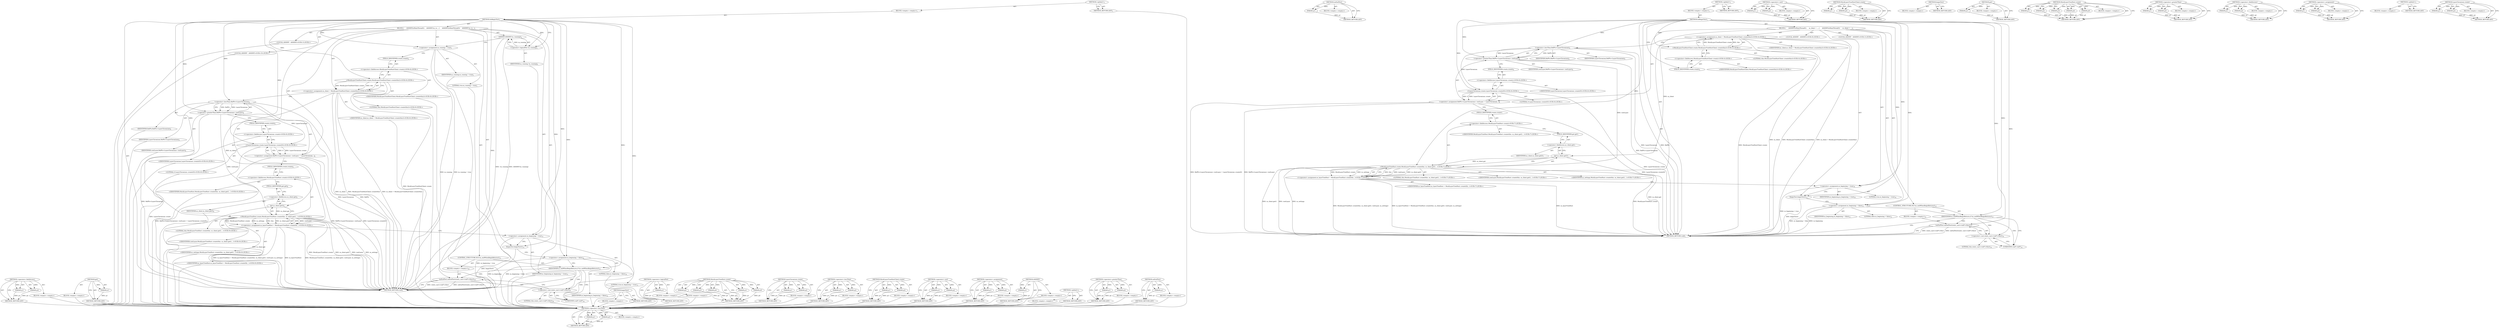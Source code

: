 digraph "LayerChromium.create" {
vulnerable_102 [label=<(METHOD,&lt;operator&gt;.fieldAccess)>];
vulnerable_103 [label=<(PARAM,p1)>];
vulnerable_104 [label=<(PARAM,p2)>];
vulnerable_105 [label=<(BLOCK,&lt;empty&gt;,&lt;empty&gt;)>];
vulnerable_106 [label=<(METHOD_RETURN,ANY)>];
vulnerable_130 [label=<(METHOD,get)>];
vulnerable_131 [label=<(PARAM,p1)>];
vulnerable_132 [label=<(BLOCK,&lt;empty&gt;,&lt;empty&gt;)>];
vulnerable_133 [label=<(METHOD_RETURN,ANY)>];
vulnerable_6 [label=<(METHOD,&lt;global&gt;)<SUB>1</SUB>>];
vulnerable_7 [label=<(BLOCK,&lt;empty&gt;,&lt;empty&gt;)<SUB>1</SUB>>];
vulnerable_8 [label=<(METHOD,doBeginTest)<SUB>1</SUB>>];
vulnerable_9 [label=<(BLOCK,{
     ASSERT(isMainThread());
    ASSERT(!m_ru...,{
     ASSERT(isMainThread());
    ASSERT(!m_ru...)<SUB>2</SUB>>];
vulnerable_10 [label="<(LOCAL,ASSERT : ASSERT)<SUB>3</SUB>>"];
vulnerable_11 [label=<(ASSERT,ASSERT(!m_running))<SUB>4</SUB>>];
vulnerable_12 [label=<(&lt;operator&gt;.logicalNot,!m_running)<SUB>4</SUB>>];
vulnerable_13 [label=<(IDENTIFIER,m_running,!m_running)<SUB>4</SUB>>];
vulnerable_14 [label=<(&lt;operator&gt;.assignment,m_running = true)<SUB>5</SUB>>];
vulnerable_15 [label=<(IDENTIFIER,m_running,m_running = true)<SUB>5</SUB>>];
vulnerable_16 [label=<(LITERAL,true,m_running = true)<SUB>5</SUB>>];
vulnerable_17 [label="<(&lt;operator&gt;.assignment,m_client = MockLayerTreeHostClient::create(this))<SUB>6</SUB>>"];
vulnerable_18 [label="<(IDENTIFIER,m_client,m_client = MockLayerTreeHostClient::create(this))<SUB>6</SUB>>"];
vulnerable_19 [label="<(MockLayerTreeHostClient.create,MockLayerTreeHostClient::create(this))<SUB>6</SUB>>"];
vulnerable_20 [label="<(&lt;operator&gt;.fieldAccess,MockLayerTreeHostClient::create)<SUB>6</SUB>>"];
vulnerable_21 [label="<(IDENTIFIER,MockLayerTreeHostClient,MockLayerTreeHostClient::create(this))<SUB>6</SUB>>"];
vulnerable_22 [label=<(FIELD_IDENTIFIER,create,create)<SUB>6</SUB>>];
vulnerable_23 [label="<(LITERAL,this,MockLayerTreeHostClient::create(this))<SUB>6</SUB>>"];
vulnerable_24 [label=<(&lt;operator&gt;.assignment,RefPtr&lt;LayerChromium&gt; rootLayer = LayerChromium...)<SUB>8</SUB>>];
vulnerable_25 [label=<(&lt;operator&gt;.greaterThan,RefPtr&lt;LayerChromium&gt; rootLayer)<SUB>8</SUB>>];
vulnerable_26 [label=<(&lt;operator&gt;.lessThan,RefPtr&lt;LayerChromium)<SUB>8</SUB>>];
vulnerable_27 [label=<(IDENTIFIER,RefPtr,RefPtr&lt;LayerChromium)<SUB>8</SUB>>];
vulnerable_28 [label=<(IDENTIFIER,LayerChromium,RefPtr&lt;LayerChromium)<SUB>8</SUB>>];
vulnerable_29 [label=<(IDENTIFIER,rootLayer,RefPtr&lt;LayerChromium&gt; rootLayer)<SUB>8</SUB>>];
vulnerable_30 [label="<(LayerChromium.create,LayerChromium::create(0))<SUB>8</SUB>>"];
vulnerable_31 [label="<(&lt;operator&gt;.fieldAccess,LayerChromium::create)<SUB>8</SUB>>"];
vulnerable_32 [label="<(IDENTIFIER,LayerChromium,LayerChromium::create(0))<SUB>8</SUB>>"];
vulnerable_33 [label=<(FIELD_IDENTIFIER,create,create)<SUB>8</SUB>>];
vulnerable_34 [label="<(LITERAL,0,LayerChromium::create(0))<SUB>8</SUB>>"];
vulnerable_35 [label="<(&lt;operator&gt;.assignment,m_layerTreeHost = MockLayerTreeHost::create(thi...)<SUB>9</SUB>>"];
vulnerable_36 [label="<(IDENTIFIER,m_layerTreeHost,m_layerTreeHost = MockLayerTreeHost::create(thi...)<SUB>9</SUB>>"];
vulnerable_37 [label="<(MockLayerTreeHost.create,MockLayerTreeHost::create(this, m_client.get(),...)<SUB>9</SUB>>"];
vulnerable_38 [label="<(&lt;operator&gt;.fieldAccess,MockLayerTreeHost::create)<SUB>9</SUB>>"];
vulnerable_39 [label="<(IDENTIFIER,MockLayerTreeHost,MockLayerTreeHost::create(this, m_client.get(),...)<SUB>9</SUB>>"];
vulnerable_40 [label=<(FIELD_IDENTIFIER,create,create)<SUB>9</SUB>>];
vulnerable_41 [label="<(LITERAL,this,MockLayerTreeHost::create(this, m_client.get(),...)<SUB>9</SUB>>"];
vulnerable_42 [label=<(get,m_client.get())<SUB>9</SUB>>];
vulnerable_43 [label=<(&lt;operator&gt;.fieldAccess,m_client.get)<SUB>9</SUB>>];
vulnerable_44 [label=<(IDENTIFIER,m_client,m_client.get())<SUB>9</SUB>>];
vulnerable_45 [label=<(FIELD_IDENTIFIER,get,get)<SUB>9</SUB>>];
vulnerable_46 [label="<(IDENTIFIER,rootLayer,MockLayerTreeHost::create(this, m_client.get(),...)<SUB>9</SUB>>"];
vulnerable_47 [label="<(IDENTIFIER,m_settings,MockLayerTreeHost::create(this, m_client.get(),...)<SUB>9</SUB>>"];
vulnerable_48 [label="<(LOCAL,ASSERT : ASSERT)<SUB>10</SUB>>"];
vulnerable_49 [label=<(&lt;operator&gt;.assignment,m_beginning = true)<SUB>12</SUB>>];
vulnerable_50 [label=<(IDENTIFIER,m_beginning,m_beginning = true)<SUB>12</SUB>>];
vulnerable_51 [label=<(LITERAL,true,m_beginning = true)<SUB>12</SUB>>];
vulnerable_52 [label=<(beginTest,beginTest())<SUB>13</SUB>>];
vulnerable_53 [label=<(&lt;operator&gt;.assignment,m_beginning = false)<SUB>14</SUB>>];
vulnerable_54 [label=<(IDENTIFIER,m_beginning,m_beginning = false)<SUB>14</SUB>>];
vulnerable_55 [label=<(LITERAL,false,m_beginning = false)<SUB>14</SUB>>];
vulnerable_56 [label=<(CONTROL_STRUCTURE,IF,if (m_endWhenBeginReturns))<SUB>15</SUB>>];
vulnerable_57 [label=<(IDENTIFIER,m_endWhenBeginReturns,if (m_endWhenBeginReturns))<SUB>15</SUB>>];
vulnerable_58 [label=<(BLOCK,&lt;empty&gt;,&lt;empty&gt;)<SUB>16</SUB>>];
vulnerable_59 [label=<(onEndTest,onEndTest(static_cast&lt;void*&gt;(this)))<SUB>16</SUB>>];
vulnerable_60 [label=<(&lt;operator&gt;.cast,static_cast&lt;void*&gt;(this))<SUB>16</SUB>>];
vulnerable_61 [label=<(UNKNOWN,void*,void*)<SUB>16</SUB>>];
vulnerable_62 [label=<(LITERAL,this,static_cast&lt;void*&gt;(this))<SUB>16</SUB>>];
vulnerable_63 [label=<(METHOD_RETURN,void)<SUB>1</SUB>>];
vulnerable_65 [label=<(METHOD_RETURN,ANY)<SUB>1</SUB>>];
vulnerable_134 [label=<(METHOD,beginTest)>];
vulnerable_135 [label=<(BLOCK,&lt;empty&gt;,&lt;empty&gt;)>];
vulnerable_136 [label=<(METHOD_RETURN,ANY)>];
vulnerable_88 [label=<(METHOD,&lt;operator&gt;.logicalNot)>];
vulnerable_89 [label=<(PARAM,p1)>];
vulnerable_90 [label=<(BLOCK,&lt;empty&gt;,&lt;empty&gt;)>];
vulnerable_91 [label=<(METHOD_RETURN,ANY)>];
vulnerable_122 [label=<(METHOD,MockLayerTreeHost.create)>];
vulnerable_123 [label=<(PARAM,p1)>];
vulnerable_124 [label=<(PARAM,p2)>];
vulnerable_125 [label=<(PARAM,p3)>];
vulnerable_126 [label=<(PARAM,p4)>];
vulnerable_127 [label=<(PARAM,p5)>];
vulnerable_128 [label=<(BLOCK,&lt;empty&gt;,&lt;empty&gt;)>];
vulnerable_129 [label=<(METHOD_RETURN,ANY)>];
vulnerable_117 [label=<(METHOD,LayerChromium.create)>];
vulnerable_118 [label=<(PARAM,p1)>];
vulnerable_119 [label=<(PARAM,p2)>];
vulnerable_120 [label=<(BLOCK,&lt;empty&gt;,&lt;empty&gt;)>];
vulnerable_121 [label=<(METHOD_RETURN,ANY)>];
vulnerable_112 [label=<(METHOD,&lt;operator&gt;.lessThan)>];
vulnerable_113 [label=<(PARAM,p1)>];
vulnerable_114 [label=<(PARAM,p2)>];
vulnerable_115 [label=<(BLOCK,&lt;empty&gt;,&lt;empty&gt;)>];
vulnerable_116 [label=<(METHOD_RETURN,ANY)>];
vulnerable_97 [label=<(METHOD,MockLayerTreeHostClient.create)>];
vulnerable_98 [label=<(PARAM,p1)>];
vulnerable_99 [label=<(PARAM,p2)>];
vulnerable_100 [label=<(BLOCK,&lt;empty&gt;,&lt;empty&gt;)>];
vulnerable_101 [label=<(METHOD_RETURN,ANY)>];
vulnerable_141 [label=<(METHOD,&lt;operator&gt;.cast)>];
vulnerable_142 [label=<(PARAM,p1)>];
vulnerable_143 [label=<(PARAM,p2)>];
vulnerable_144 [label=<(BLOCK,&lt;empty&gt;,&lt;empty&gt;)>];
vulnerable_145 [label=<(METHOD_RETURN,ANY)>];
vulnerable_92 [label=<(METHOD,&lt;operator&gt;.assignment)>];
vulnerable_93 [label=<(PARAM,p1)>];
vulnerable_94 [label=<(PARAM,p2)>];
vulnerable_95 [label=<(BLOCK,&lt;empty&gt;,&lt;empty&gt;)>];
vulnerable_96 [label=<(METHOD_RETURN,ANY)>];
vulnerable_84 [label=<(METHOD,ASSERT)>];
vulnerable_85 [label=<(PARAM,p1)>];
vulnerable_86 [label=<(BLOCK,&lt;empty&gt;,&lt;empty&gt;)>];
vulnerable_87 [label=<(METHOD_RETURN,ANY)>];
vulnerable_78 [label=<(METHOD,&lt;global&gt;)<SUB>1</SUB>>];
vulnerable_79 [label=<(BLOCK,&lt;empty&gt;,&lt;empty&gt;)>];
vulnerable_80 [label=<(METHOD_RETURN,ANY)>];
vulnerable_107 [label=<(METHOD,&lt;operator&gt;.greaterThan)>];
vulnerable_108 [label=<(PARAM,p1)>];
vulnerable_109 [label=<(PARAM,p2)>];
vulnerable_110 [label=<(BLOCK,&lt;empty&gt;,&lt;empty&gt;)>];
vulnerable_111 [label=<(METHOD_RETURN,ANY)>];
vulnerable_137 [label=<(METHOD,onEndTest)>];
vulnerable_138 [label=<(PARAM,p1)>];
vulnerable_139 [label=<(BLOCK,&lt;empty&gt;,&lt;empty&gt;)>];
vulnerable_140 [label=<(METHOD_RETURN,ANY)>];
fixed_98 [label=<(METHOD,&lt;operator&gt;.lessThan)>];
fixed_99 [label=<(PARAM,p1)>];
fixed_100 [label=<(PARAM,p2)>];
fixed_101 [label=<(BLOCK,&lt;empty&gt;,&lt;empty&gt;)>];
fixed_102 [label=<(METHOD_RETURN,ANY)>];
fixed_123 [label=<(METHOD,onEndTest)>];
fixed_124 [label=<(PARAM,p1)>];
fixed_125 [label=<(BLOCK,&lt;empty&gt;,&lt;empty&gt;)>];
fixed_126 [label=<(METHOD_RETURN,ANY)>];
fixed_6 [label=<(METHOD,&lt;global&gt;)<SUB>1</SUB>>];
fixed_7 [label=<(BLOCK,&lt;empty&gt;,&lt;empty&gt;)<SUB>1</SUB>>];
fixed_8 [label=<(METHOD,doBeginTest)<SUB>1</SUB>>];
fixed_9 [label=<(BLOCK,{
     ASSERT(isMainThread());
     m_client = ...,{
     ASSERT(isMainThread());
     m_client = ...)<SUB>2</SUB>>];
fixed_10 [label="<(LOCAL,ASSERT : ASSERT)<SUB>3</SUB>>"];
fixed_11 [label="<(&lt;operator&gt;.assignment,m_client = MockLayerTreeHostClient::create(this))<SUB>4</SUB>>"];
fixed_12 [label="<(IDENTIFIER,m_client,m_client = MockLayerTreeHostClient::create(this))<SUB>4</SUB>>"];
fixed_13 [label="<(MockLayerTreeHostClient.create,MockLayerTreeHostClient::create(this))<SUB>4</SUB>>"];
fixed_14 [label="<(&lt;operator&gt;.fieldAccess,MockLayerTreeHostClient::create)<SUB>4</SUB>>"];
fixed_15 [label="<(IDENTIFIER,MockLayerTreeHostClient,MockLayerTreeHostClient::create(this))<SUB>4</SUB>>"];
fixed_16 [label=<(FIELD_IDENTIFIER,create,create)<SUB>4</SUB>>];
fixed_17 [label="<(LITERAL,this,MockLayerTreeHostClient::create(this))<SUB>4</SUB>>"];
fixed_18 [label=<(&lt;operator&gt;.assignment,RefPtr&lt;LayerChromium&gt; rootLayer = LayerChromium...)<SUB>6</SUB>>];
fixed_19 [label=<(&lt;operator&gt;.greaterThan,RefPtr&lt;LayerChromium&gt; rootLayer)<SUB>6</SUB>>];
fixed_20 [label=<(&lt;operator&gt;.lessThan,RefPtr&lt;LayerChromium)<SUB>6</SUB>>];
fixed_21 [label=<(IDENTIFIER,RefPtr,RefPtr&lt;LayerChromium)<SUB>6</SUB>>];
fixed_22 [label=<(IDENTIFIER,LayerChromium,RefPtr&lt;LayerChromium)<SUB>6</SUB>>];
fixed_23 [label=<(IDENTIFIER,rootLayer,RefPtr&lt;LayerChromium&gt; rootLayer)<SUB>6</SUB>>];
fixed_24 [label="<(LayerChromium.create,LayerChromium::create(0))<SUB>6</SUB>>"];
fixed_25 [label="<(&lt;operator&gt;.fieldAccess,LayerChromium::create)<SUB>6</SUB>>"];
fixed_26 [label="<(IDENTIFIER,LayerChromium,LayerChromium::create(0))<SUB>6</SUB>>"];
fixed_27 [label=<(FIELD_IDENTIFIER,create,create)<SUB>6</SUB>>];
fixed_28 [label="<(LITERAL,0,LayerChromium::create(0))<SUB>6</SUB>>"];
fixed_29 [label="<(&lt;operator&gt;.assignment,m_layerTreeHost = MockLayerTreeHost::create(thi...)<SUB>7</SUB>>"];
fixed_30 [label="<(IDENTIFIER,m_layerTreeHost,m_layerTreeHost = MockLayerTreeHost::create(thi...)<SUB>7</SUB>>"];
fixed_31 [label="<(MockLayerTreeHost.create,MockLayerTreeHost::create(this, m_client.get(),...)<SUB>7</SUB>>"];
fixed_32 [label="<(&lt;operator&gt;.fieldAccess,MockLayerTreeHost::create)<SUB>7</SUB>>"];
fixed_33 [label="<(IDENTIFIER,MockLayerTreeHost,MockLayerTreeHost::create(this, m_client.get(),...)<SUB>7</SUB>>"];
fixed_34 [label=<(FIELD_IDENTIFIER,create,create)<SUB>7</SUB>>];
fixed_35 [label="<(LITERAL,this,MockLayerTreeHost::create(this, m_client.get(),...)<SUB>7</SUB>>"];
fixed_36 [label=<(get,m_client.get())<SUB>7</SUB>>];
fixed_37 [label=<(&lt;operator&gt;.fieldAccess,m_client.get)<SUB>7</SUB>>];
fixed_38 [label=<(IDENTIFIER,m_client,m_client.get())<SUB>7</SUB>>];
fixed_39 [label=<(FIELD_IDENTIFIER,get,get)<SUB>7</SUB>>];
fixed_40 [label="<(IDENTIFIER,rootLayer,MockLayerTreeHost::create(this, m_client.get(),...)<SUB>7</SUB>>"];
fixed_41 [label="<(IDENTIFIER,m_settings,MockLayerTreeHost::create(this, m_client.get(),...)<SUB>7</SUB>>"];
fixed_42 [label="<(LOCAL,ASSERT : ASSERT)<SUB>8</SUB>>"];
fixed_43 [label=<(&lt;operator&gt;.assignment,m_beginning = true)<SUB>10</SUB>>];
fixed_44 [label=<(IDENTIFIER,m_beginning,m_beginning = true)<SUB>10</SUB>>];
fixed_45 [label=<(LITERAL,true,m_beginning = true)<SUB>10</SUB>>];
fixed_46 [label=<(beginTest,beginTest())<SUB>11</SUB>>];
fixed_47 [label=<(&lt;operator&gt;.assignment,m_beginning = false)<SUB>12</SUB>>];
fixed_48 [label=<(IDENTIFIER,m_beginning,m_beginning = false)<SUB>12</SUB>>];
fixed_49 [label=<(LITERAL,false,m_beginning = false)<SUB>12</SUB>>];
fixed_50 [label=<(CONTROL_STRUCTURE,IF,if (m_endWhenBeginReturns))<SUB>13</SUB>>];
fixed_51 [label=<(IDENTIFIER,m_endWhenBeginReturns,if (m_endWhenBeginReturns))<SUB>13</SUB>>];
fixed_52 [label=<(BLOCK,&lt;empty&gt;,&lt;empty&gt;)<SUB>14</SUB>>];
fixed_53 [label=<(onEndTest,onEndTest(static_cast&lt;void*&gt;(this)))<SUB>14</SUB>>];
fixed_54 [label=<(&lt;operator&gt;.cast,static_cast&lt;void*&gt;(this))<SUB>14</SUB>>];
fixed_55 [label=<(UNKNOWN,void*,void*)<SUB>14</SUB>>];
fixed_56 [label=<(LITERAL,this,static_cast&lt;void*&gt;(this))<SUB>14</SUB>>];
fixed_57 [label=<(METHOD_RETURN,void)<SUB>1</SUB>>];
fixed_59 [label=<(METHOD_RETURN,ANY)<SUB>1</SUB>>];
fixed_127 [label=<(METHOD,&lt;operator&gt;.cast)>];
fixed_128 [label=<(PARAM,p1)>];
fixed_129 [label=<(PARAM,p2)>];
fixed_130 [label=<(BLOCK,&lt;empty&gt;,&lt;empty&gt;)>];
fixed_131 [label=<(METHOD_RETURN,ANY)>];
fixed_83 [label=<(METHOD,MockLayerTreeHostClient.create)>];
fixed_84 [label=<(PARAM,p1)>];
fixed_85 [label=<(PARAM,p2)>];
fixed_86 [label=<(BLOCK,&lt;empty&gt;,&lt;empty&gt;)>];
fixed_87 [label=<(METHOD_RETURN,ANY)>];
fixed_120 [label=<(METHOD,beginTest)>];
fixed_121 [label=<(BLOCK,&lt;empty&gt;,&lt;empty&gt;)>];
fixed_122 [label=<(METHOD_RETURN,ANY)>];
fixed_116 [label=<(METHOD,get)>];
fixed_117 [label=<(PARAM,p1)>];
fixed_118 [label=<(BLOCK,&lt;empty&gt;,&lt;empty&gt;)>];
fixed_119 [label=<(METHOD_RETURN,ANY)>];
fixed_108 [label=<(METHOD,MockLayerTreeHost.create)>];
fixed_109 [label=<(PARAM,p1)>];
fixed_110 [label=<(PARAM,p2)>];
fixed_111 [label=<(PARAM,p3)>];
fixed_112 [label=<(PARAM,p4)>];
fixed_113 [label=<(PARAM,p5)>];
fixed_114 [label=<(BLOCK,&lt;empty&gt;,&lt;empty&gt;)>];
fixed_115 [label=<(METHOD_RETURN,ANY)>];
fixed_93 [label=<(METHOD,&lt;operator&gt;.greaterThan)>];
fixed_94 [label=<(PARAM,p1)>];
fixed_95 [label=<(PARAM,p2)>];
fixed_96 [label=<(BLOCK,&lt;empty&gt;,&lt;empty&gt;)>];
fixed_97 [label=<(METHOD_RETURN,ANY)>];
fixed_88 [label=<(METHOD,&lt;operator&gt;.fieldAccess)>];
fixed_89 [label=<(PARAM,p1)>];
fixed_90 [label=<(PARAM,p2)>];
fixed_91 [label=<(BLOCK,&lt;empty&gt;,&lt;empty&gt;)>];
fixed_92 [label=<(METHOD_RETURN,ANY)>];
fixed_78 [label=<(METHOD,&lt;operator&gt;.assignment)>];
fixed_79 [label=<(PARAM,p1)>];
fixed_80 [label=<(PARAM,p2)>];
fixed_81 [label=<(BLOCK,&lt;empty&gt;,&lt;empty&gt;)>];
fixed_82 [label=<(METHOD_RETURN,ANY)>];
fixed_72 [label=<(METHOD,&lt;global&gt;)<SUB>1</SUB>>];
fixed_73 [label=<(BLOCK,&lt;empty&gt;,&lt;empty&gt;)>];
fixed_74 [label=<(METHOD_RETURN,ANY)>];
fixed_103 [label=<(METHOD,LayerChromium.create)>];
fixed_104 [label=<(PARAM,p1)>];
fixed_105 [label=<(PARAM,p2)>];
fixed_106 [label=<(BLOCK,&lt;empty&gt;,&lt;empty&gt;)>];
fixed_107 [label=<(METHOD_RETURN,ANY)>];
vulnerable_102 -> vulnerable_103  [key=0, label="AST: "];
vulnerable_102 -> vulnerable_103  [key=1, label="DDG: "];
vulnerable_102 -> vulnerable_105  [key=0, label="AST: "];
vulnerable_102 -> vulnerable_104  [key=0, label="AST: "];
vulnerable_102 -> vulnerable_104  [key=1, label="DDG: "];
vulnerable_102 -> vulnerable_106  [key=0, label="AST: "];
vulnerable_102 -> vulnerable_106  [key=1, label="CFG: "];
vulnerable_103 -> vulnerable_106  [key=0, label="DDG: p1"];
vulnerable_104 -> vulnerable_106  [key=0, label="DDG: p2"];
vulnerable_105 -> fixed_98  [key=0];
vulnerable_106 -> fixed_98  [key=0];
vulnerable_130 -> vulnerable_131  [key=0, label="AST: "];
vulnerable_130 -> vulnerable_131  [key=1, label="DDG: "];
vulnerable_130 -> vulnerable_132  [key=0, label="AST: "];
vulnerable_130 -> vulnerable_133  [key=0, label="AST: "];
vulnerable_130 -> vulnerable_133  [key=1, label="CFG: "];
vulnerable_131 -> vulnerable_133  [key=0, label="DDG: p1"];
vulnerable_132 -> fixed_98  [key=0];
vulnerable_133 -> fixed_98  [key=0];
vulnerable_6 -> vulnerable_7  [key=0, label="AST: "];
vulnerable_6 -> vulnerable_65  [key=0, label="AST: "];
vulnerable_6 -> vulnerable_65  [key=1, label="CFG: "];
vulnerable_7 -> vulnerable_8  [key=0, label="AST: "];
vulnerable_8 -> vulnerable_9  [key=0, label="AST: "];
vulnerable_8 -> vulnerable_63  [key=0, label="AST: "];
vulnerable_8 -> vulnerable_12  [key=0, label="CFG: "];
vulnerable_8 -> vulnerable_12  [key=1, label="DDG: "];
vulnerable_8 -> vulnerable_14  [key=0, label="DDG: "];
vulnerable_8 -> vulnerable_49  [key=0, label="DDG: "];
vulnerable_8 -> vulnerable_52  [key=0, label="DDG: "];
vulnerable_8 -> vulnerable_53  [key=0, label="DDG: "];
vulnerable_8 -> vulnerable_57  [key=0, label="DDG: "];
vulnerable_8 -> vulnerable_19  [key=0, label="DDG: "];
vulnerable_8 -> vulnerable_25  [key=0, label="DDG: "];
vulnerable_8 -> vulnerable_30  [key=0, label="DDG: "];
vulnerable_8 -> vulnerable_37  [key=0, label="DDG: "];
vulnerable_8 -> vulnerable_26  [key=0, label="DDG: "];
vulnerable_8 -> vulnerable_59  [key=0, label="DDG: "];
vulnerable_8 -> vulnerable_60  [key=0, label="DDG: "];
vulnerable_9 -> vulnerable_10  [key=0, label="AST: "];
vulnerable_9 -> vulnerable_11  [key=0, label="AST: "];
vulnerable_9 -> vulnerable_14  [key=0, label="AST: "];
vulnerable_9 -> vulnerable_17  [key=0, label="AST: "];
vulnerable_9 -> vulnerable_24  [key=0, label="AST: "];
vulnerable_9 -> vulnerable_35  [key=0, label="AST: "];
vulnerable_9 -> vulnerable_48  [key=0, label="AST: "];
vulnerable_9 -> vulnerable_49  [key=0, label="AST: "];
vulnerable_9 -> vulnerable_52  [key=0, label="AST: "];
vulnerable_9 -> vulnerable_53  [key=0, label="AST: "];
vulnerable_9 -> vulnerable_56  [key=0, label="AST: "];
vulnerable_10 -> fixed_98  [key=0];
vulnerable_11 -> vulnerable_12  [key=0, label="AST: "];
vulnerable_11 -> vulnerable_14  [key=0, label="CFG: "];
vulnerable_11 -> vulnerable_63  [key=0, label="DDG: !m_running"];
vulnerable_11 -> vulnerable_63  [key=1, label="DDG: ASSERT(!m_running)"];
vulnerable_12 -> vulnerable_13  [key=0, label="AST: "];
vulnerable_12 -> vulnerable_11  [key=0, label="CFG: "];
vulnerable_12 -> vulnerable_11  [key=1, label="DDG: m_running"];
vulnerable_13 -> fixed_98  [key=0];
vulnerable_14 -> vulnerable_15  [key=0, label="AST: "];
vulnerable_14 -> vulnerable_16  [key=0, label="AST: "];
vulnerable_14 -> vulnerable_22  [key=0, label="CFG: "];
vulnerable_14 -> vulnerable_63  [key=0, label="DDG: m_running"];
vulnerable_14 -> vulnerable_63  [key=1, label="DDG: m_running = true"];
vulnerable_15 -> fixed_98  [key=0];
vulnerable_16 -> fixed_98  [key=0];
vulnerable_17 -> vulnerable_18  [key=0, label="AST: "];
vulnerable_17 -> vulnerable_19  [key=0, label="AST: "];
vulnerable_17 -> vulnerable_26  [key=0, label="CFG: "];
vulnerable_17 -> vulnerable_63  [key=0, label="DDG: m_client"];
vulnerable_17 -> vulnerable_63  [key=1, label="DDG: MockLayerTreeHostClient::create(this)"];
vulnerable_17 -> vulnerable_63  [key=2, label="DDG: m_client = MockLayerTreeHostClient::create(this)"];
vulnerable_17 -> vulnerable_42  [key=0, label="DDG: m_client"];
vulnerable_18 -> fixed_98  [key=0];
vulnerable_19 -> vulnerable_20  [key=0, label="AST: "];
vulnerable_19 -> vulnerable_23  [key=0, label="AST: "];
vulnerable_19 -> vulnerable_17  [key=0, label="CFG: "];
vulnerable_19 -> vulnerable_17  [key=1, label="DDG: MockLayerTreeHostClient::create"];
vulnerable_19 -> vulnerable_17  [key=2, label="DDG: this"];
vulnerable_19 -> vulnerable_63  [key=0, label="DDG: MockLayerTreeHostClient::create"];
vulnerable_20 -> vulnerable_21  [key=0, label="AST: "];
vulnerable_20 -> vulnerable_22  [key=0, label="AST: "];
vulnerable_20 -> vulnerable_19  [key=0, label="CFG: "];
vulnerable_21 -> fixed_98  [key=0];
vulnerable_22 -> vulnerable_20  [key=0, label="CFG: "];
vulnerable_23 -> fixed_98  [key=0];
vulnerable_24 -> vulnerable_25  [key=0, label="AST: "];
vulnerable_24 -> vulnerable_30  [key=0, label="AST: "];
vulnerable_24 -> vulnerable_40  [key=0, label="CFG: "];
vulnerable_24 -> vulnerable_63  [key=0, label="DDG: RefPtr&lt;LayerChromium&gt; rootLayer"];
vulnerable_24 -> vulnerable_63  [key=1, label="DDG: LayerChromium::create(0)"];
vulnerable_24 -> vulnerable_63  [key=2, label="DDG: RefPtr&lt;LayerChromium&gt; rootLayer = LayerChromium::create(0)"];
vulnerable_25 -> vulnerable_26  [key=0, label="AST: "];
vulnerable_25 -> vulnerable_29  [key=0, label="AST: "];
vulnerable_25 -> vulnerable_33  [key=0, label="CFG: "];
vulnerable_25 -> vulnerable_63  [key=0, label="DDG: RefPtr&lt;LayerChromium"];
vulnerable_25 -> vulnerable_37  [key=0, label="DDG: rootLayer"];
vulnerable_26 -> vulnerable_27  [key=0, label="AST: "];
vulnerable_26 -> vulnerable_28  [key=0, label="AST: "];
vulnerable_26 -> vulnerable_25  [key=0, label="CFG: "];
vulnerable_26 -> vulnerable_25  [key=1, label="DDG: RefPtr"];
vulnerable_26 -> vulnerable_25  [key=2, label="DDG: LayerChromium"];
vulnerable_26 -> vulnerable_63  [key=0, label="DDG: LayerChromium"];
vulnerable_26 -> vulnerable_63  [key=1, label="DDG: RefPtr"];
vulnerable_26 -> vulnerable_30  [key=0, label="DDG: LayerChromium"];
vulnerable_27 -> fixed_98  [key=0];
vulnerable_28 -> fixed_98  [key=0];
vulnerable_29 -> fixed_98  [key=0];
vulnerable_30 -> vulnerable_31  [key=0, label="AST: "];
vulnerable_30 -> vulnerable_34  [key=0, label="AST: "];
vulnerable_30 -> vulnerable_24  [key=0, label="CFG: "];
vulnerable_30 -> vulnerable_24  [key=1, label="DDG: LayerChromium::create"];
vulnerable_30 -> vulnerable_24  [key=2, label="DDG: 0"];
vulnerable_30 -> vulnerable_63  [key=0, label="DDG: LayerChromium::create"];
vulnerable_31 -> vulnerable_32  [key=0, label="AST: "];
vulnerable_31 -> vulnerable_33  [key=0, label="AST: "];
vulnerable_31 -> vulnerable_30  [key=0, label="CFG: "];
vulnerable_32 -> fixed_98  [key=0];
vulnerable_33 -> vulnerable_31  [key=0, label="CFG: "];
vulnerable_34 -> fixed_98  [key=0];
vulnerable_35 -> vulnerable_36  [key=0, label="AST: "];
vulnerable_35 -> vulnerable_37  [key=0, label="AST: "];
vulnerable_35 -> vulnerable_49  [key=0, label="CFG: "];
vulnerable_35 -> vulnerable_63  [key=0, label="DDG: MockLayerTreeHost::create(this, m_client.get(), rootLayer, m_settings)"];
vulnerable_35 -> vulnerable_63  [key=1, label="DDG: m_layerTreeHost = MockLayerTreeHost::create(this, m_client.get(), rootLayer, m_settings)"];
vulnerable_35 -> vulnerable_63  [key=2, label="DDG: m_layerTreeHost"];
vulnerable_36 -> fixed_98  [key=0];
vulnerable_37 -> vulnerable_38  [key=0, label="AST: "];
vulnerable_37 -> vulnerable_41  [key=0, label="AST: "];
vulnerable_37 -> vulnerable_42  [key=0, label="AST: "];
vulnerable_37 -> vulnerable_46  [key=0, label="AST: "];
vulnerable_37 -> vulnerable_47  [key=0, label="AST: "];
vulnerable_37 -> vulnerable_35  [key=0, label="CFG: "];
vulnerable_37 -> vulnerable_35  [key=1, label="DDG: rootLayer"];
vulnerable_37 -> vulnerable_35  [key=2, label="DDG: MockLayerTreeHost::create"];
vulnerable_37 -> vulnerable_35  [key=3, label="DDG: m_settings"];
vulnerable_37 -> vulnerable_35  [key=4, label="DDG: this"];
vulnerable_37 -> vulnerable_35  [key=5, label="DDG: m_client.get()"];
vulnerable_37 -> vulnerable_63  [key=0, label="DDG: MockLayerTreeHost::create"];
vulnerable_37 -> vulnerable_63  [key=1, label="DDG: m_client.get()"];
vulnerable_37 -> vulnerable_63  [key=2, label="DDG: rootLayer"];
vulnerable_37 -> vulnerable_63  [key=3, label="DDG: m_settings"];
vulnerable_38 -> vulnerable_39  [key=0, label="AST: "];
vulnerable_38 -> vulnerable_40  [key=0, label="AST: "];
vulnerable_38 -> vulnerable_45  [key=0, label="CFG: "];
vulnerable_39 -> fixed_98  [key=0];
vulnerable_40 -> vulnerable_38  [key=0, label="CFG: "];
vulnerable_41 -> fixed_98  [key=0];
vulnerable_42 -> vulnerable_43  [key=0, label="AST: "];
vulnerable_42 -> vulnerable_37  [key=0, label="CFG: "];
vulnerable_42 -> vulnerable_37  [key=1, label="DDG: m_client.get"];
vulnerable_42 -> vulnerable_63  [key=0, label="DDG: m_client.get"];
vulnerable_43 -> vulnerable_44  [key=0, label="AST: "];
vulnerable_43 -> vulnerable_45  [key=0, label="AST: "];
vulnerable_43 -> vulnerable_42  [key=0, label="CFG: "];
vulnerable_44 -> fixed_98  [key=0];
vulnerable_45 -> vulnerable_43  [key=0, label="CFG: "];
vulnerable_46 -> fixed_98  [key=0];
vulnerable_47 -> fixed_98  [key=0];
vulnerable_48 -> fixed_98  [key=0];
vulnerable_49 -> vulnerable_50  [key=0, label="AST: "];
vulnerable_49 -> vulnerable_51  [key=0, label="AST: "];
vulnerable_49 -> vulnerable_52  [key=0, label="CFG: "];
vulnerable_49 -> vulnerable_63  [key=0, label="DDG: m_beginning = true"];
vulnerable_50 -> fixed_98  [key=0];
vulnerable_51 -> fixed_98  [key=0];
vulnerable_52 -> vulnerable_53  [key=0, label="CFG: "];
vulnerable_52 -> vulnerable_63  [key=0, label="DDG: beginTest()"];
vulnerable_53 -> vulnerable_54  [key=0, label="AST: "];
vulnerable_53 -> vulnerable_55  [key=0, label="AST: "];
vulnerable_53 -> vulnerable_57  [key=0, label="CFG: "];
vulnerable_53 -> vulnerable_63  [key=0, label="DDG: m_beginning"];
vulnerable_53 -> vulnerable_63  [key=1, label="DDG: m_beginning = false"];
vulnerable_54 -> fixed_98  [key=0];
vulnerable_55 -> fixed_98  [key=0];
vulnerable_56 -> vulnerable_57  [key=0, label="AST: "];
vulnerable_56 -> vulnerable_58  [key=0, label="AST: "];
vulnerable_57 -> vulnerable_61  [key=0, label="CFG: "];
vulnerable_57 -> vulnerable_61  [key=1, label="CDG: "];
vulnerable_57 -> vulnerable_63  [key=0, label="CFG: "];
vulnerable_57 -> vulnerable_60  [key=0, label="CDG: "];
vulnerable_57 -> vulnerable_59  [key=0, label="CDG: "];
vulnerable_58 -> vulnerable_59  [key=0, label="AST: "];
vulnerable_59 -> vulnerable_60  [key=0, label="AST: "];
vulnerable_59 -> vulnerable_63  [key=0, label="CFG: "];
vulnerable_59 -> vulnerable_63  [key=1, label="DDG: static_cast&lt;void*&gt;(this)"];
vulnerable_59 -> vulnerable_63  [key=2, label="DDG: onEndTest(static_cast&lt;void*&gt;(this))"];
vulnerable_60 -> vulnerable_61  [key=0, label="AST: "];
vulnerable_60 -> vulnerable_62  [key=0, label="AST: "];
vulnerable_60 -> vulnerable_59  [key=0, label="CFG: "];
vulnerable_61 -> vulnerable_60  [key=0, label="CFG: "];
vulnerable_62 -> fixed_98  [key=0];
vulnerable_63 -> fixed_98  [key=0];
vulnerable_65 -> fixed_98  [key=0];
vulnerable_134 -> vulnerable_135  [key=0, label="AST: "];
vulnerable_134 -> vulnerable_136  [key=0, label="AST: "];
vulnerable_134 -> vulnerable_136  [key=1, label="CFG: "];
vulnerable_135 -> fixed_98  [key=0];
vulnerable_136 -> fixed_98  [key=0];
vulnerable_88 -> vulnerable_89  [key=0, label="AST: "];
vulnerable_88 -> vulnerable_89  [key=1, label="DDG: "];
vulnerable_88 -> vulnerable_90  [key=0, label="AST: "];
vulnerable_88 -> vulnerable_91  [key=0, label="AST: "];
vulnerable_88 -> vulnerable_91  [key=1, label="CFG: "];
vulnerable_89 -> vulnerable_91  [key=0, label="DDG: p1"];
vulnerable_90 -> fixed_98  [key=0];
vulnerable_91 -> fixed_98  [key=0];
vulnerable_122 -> vulnerable_123  [key=0, label="AST: "];
vulnerable_122 -> vulnerable_123  [key=1, label="DDG: "];
vulnerable_122 -> vulnerable_128  [key=0, label="AST: "];
vulnerable_122 -> vulnerable_124  [key=0, label="AST: "];
vulnerable_122 -> vulnerable_124  [key=1, label="DDG: "];
vulnerable_122 -> vulnerable_129  [key=0, label="AST: "];
vulnerable_122 -> vulnerable_129  [key=1, label="CFG: "];
vulnerable_122 -> vulnerable_125  [key=0, label="AST: "];
vulnerable_122 -> vulnerable_125  [key=1, label="DDG: "];
vulnerable_122 -> vulnerable_126  [key=0, label="AST: "];
vulnerable_122 -> vulnerable_126  [key=1, label="DDG: "];
vulnerable_122 -> vulnerable_127  [key=0, label="AST: "];
vulnerable_122 -> vulnerable_127  [key=1, label="DDG: "];
vulnerable_123 -> vulnerable_129  [key=0, label="DDG: p1"];
vulnerable_124 -> vulnerable_129  [key=0, label="DDG: p2"];
vulnerable_125 -> vulnerable_129  [key=0, label="DDG: p3"];
vulnerable_126 -> vulnerable_129  [key=0, label="DDG: p4"];
vulnerable_127 -> vulnerable_129  [key=0, label="DDG: p5"];
vulnerable_128 -> fixed_98  [key=0];
vulnerable_129 -> fixed_98  [key=0];
vulnerable_117 -> vulnerable_118  [key=0, label="AST: "];
vulnerable_117 -> vulnerable_118  [key=1, label="DDG: "];
vulnerable_117 -> vulnerable_120  [key=0, label="AST: "];
vulnerable_117 -> vulnerable_119  [key=0, label="AST: "];
vulnerable_117 -> vulnerable_119  [key=1, label="DDG: "];
vulnerable_117 -> vulnerable_121  [key=0, label="AST: "];
vulnerable_117 -> vulnerable_121  [key=1, label="CFG: "];
vulnerable_118 -> vulnerable_121  [key=0, label="DDG: p1"];
vulnerable_119 -> vulnerable_121  [key=0, label="DDG: p2"];
vulnerable_120 -> fixed_98  [key=0];
vulnerable_121 -> fixed_98  [key=0];
vulnerable_112 -> vulnerable_113  [key=0, label="AST: "];
vulnerable_112 -> vulnerable_113  [key=1, label="DDG: "];
vulnerable_112 -> vulnerable_115  [key=0, label="AST: "];
vulnerable_112 -> vulnerable_114  [key=0, label="AST: "];
vulnerable_112 -> vulnerable_114  [key=1, label="DDG: "];
vulnerable_112 -> vulnerable_116  [key=0, label="AST: "];
vulnerable_112 -> vulnerable_116  [key=1, label="CFG: "];
vulnerable_113 -> vulnerable_116  [key=0, label="DDG: p1"];
vulnerable_114 -> vulnerable_116  [key=0, label="DDG: p2"];
vulnerable_115 -> fixed_98  [key=0];
vulnerable_116 -> fixed_98  [key=0];
vulnerable_97 -> vulnerable_98  [key=0, label="AST: "];
vulnerable_97 -> vulnerable_98  [key=1, label="DDG: "];
vulnerable_97 -> vulnerable_100  [key=0, label="AST: "];
vulnerable_97 -> vulnerable_99  [key=0, label="AST: "];
vulnerable_97 -> vulnerable_99  [key=1, label="DDG: "];
vulnerable_97 -> vulnerable_101  [key=0, label="AST: "];
vulnerable_97 -> vulnerable_101  [key=1, label="CFG: "];
vulnerable_98 -> vulnerable_101  [key=0, label="DDG: p1"];
vulnerable_99 -> vulnerable_101  [key=0, label="DDG: p2"];
vulnerable_100 -> fixed_98  [key=0];
vulnerable_101 -> fixed_98  [key=0];
vulnerable_141 -> vulnerable_142  [key=0, label="AST: "];
vulnerable_141 -> vulnerable_142  [key=1, label="DDG: "];
vulnerable_141 -> vulnerable_144  [key=0, label="AST: "];
vulnerable_141 -> vulnerable_143  [key=0, label="AST: "];
vulnerable_141 -> vulnerable_143  [key=1, label="DDG: "];
vulnerable_141 -> vulnerable_145  [key=0, label="AST: "];
vulnerable_141 -> vulnerable_145  [key=1, label="CFG: "];
vulnerable_142 -> vulnerable_145  [key=0, label="DDG: p1"];
vulnerable_143 -> vulnerable_145  [key=0, label="DDG: p2"];
vulnerable_144 -> fixed_98  [key=0];
vulnerable_145 -> fixed_98  [key=0];
vulnerable_92 -> vulnerable_93  [key=0, label="AST: "];
vulnerable_92 -> vulnerable_93  [key=1, label="DDG: "];
vulnerable_92 -> vulnerable_95  [key=0, label="AST: "];
vulnerable_92 -> vulnerable_94  [key=0, label="AST: "];
vulnerable_92 -> vulnerable_94  [key=1, label="DDG: "];
vulnerable_92 -> vulnerable_96  [key=0, label="AST: "];
vulnerable_92 -> vulnerable_96  [key=1, label="CFG: "];
vulnerable_93 -> vulnerable_96  [key=0, label="DDG: p1"];
vulnerable_94 -> vulnerable_96  [key=0, label="DDG: p2"];
vulnerable_95 -> fixed_98  [key=0];
vulnerable_96 -> fixed_98  [key=0];
vulnerable_84 -> vulnerable_85  [key=0, label="AST: "];
vulnerable_84 -> vulnerable_85  [key=1, label="DDG: "];
vulnerable_84 -> vulnerable_86  [key=0, label="AST: "];
vulnerable_84 -> vulnerable_87  [key=0, label="AST: "];
vulnerable_84 -> vulnerable_87  [key=1, label="CFG: "];
vulnerable_85 -> vulnerable_87  [key=0, label="DDG: p1"];
vulnerable_86 -> fixed_98  [key=0];
vulnerable_87 -> fixed_98  [key=0];
vulnerable_78 -> vulnerable_79  [key=0, label="AST: "];
vulnerable_78 -> vulnerable_80  [key=0, label="AST: "];
vulnerable_78 -> vulnerable_80  [key=1, label="CFG: "];
vulnerable_79 -> fixed_98  [key=0];
vulnerable_80 -> fixed_98  [key=0];
vulnerable_107 -> vulnerable_108  [key=0, label="AST: "];
vulnerable_107 -> vulnerable_108  [key=1, label="DDG: "];
vulnerable_107 -> vulnerable_110  [key=0, label="AST: "];
vulnerable_107 -> vulnerable_109  [key=0, label="AST: "];
vulnerable_107 -> vulnerable_109  [key=1, label="DDG: "];
vulnerable_107 -> vulnerable_111  [key=0, label="AST: "];
vulnerable_107 -> vulnerable_111  [key=1, label="CFG: "];
vulnerable_108 -> vulnerable_111  [key=0, label="DDG: p1"];
vulnerable_109 -> vulnerable_111  [key=0, label="DDG: p2"];
vulnerable_110 -> fixed_98  [key=0];
vulnerable_111 -> fixed_98  [key=0];
vulnerable_137 -> vulnerable_138  [key=0, label="AST: "];
vulnerable_137 -> vulnerable_138  [key=1, label="DDG: "];
vulnerable_137 -> vulnerable_139  [key=0, label="AST: "];
vulnerable_137 -> vulnerable_140  [key=0, label="AST: "];
vulnerable_137 -> vulnerable_140  [key=1, label="CFG: "];
vulnerable_138 -> vulnerable_140  [key=0, label="DDG: p1"];
vulnerable_139 -> fixed_98  [key=0];
vulnerable_140 -> fixed_98  [key=0];
fixed_98 -> fixed_99  [key=0, label="AST: "];
fixed_98 -> fixed_99  [key=1, label="DDG: "];
fixed_98 -> fixed_101  [key=0, label="AST: "];
fixed_98 -> fixed_100  [key=0, label="AST: "];
fixed_98 -> fixed_100  [key=1, label="DDG: "];
fixed_98 -> fixed_102  [key=0, label="AST: "];
fixed_98 -> fixed_102  [key=1, label="CFG: "];
fixed_99 -> fixed_102  [key=0, label="DDG: p1"];
fixed_100 -> fixed_102  [key=0, label="DDG: p2"];
fixed_123 -> fixed_124  [key=0, label="AST: "];
fixed_123 -> fixed_124  [key=1, label="DDG: "];
fixed_123 -> fixed_125  [key=0, label="AST: "];
fixed_123 -> fixed_126  [key=0, label="AST: "];
fixed_123 -> fixed_126  [key=1, label="CFG: "];
fixed_124 -> fixed_126  [key=0, label="DDG: p1"];
fixed_6 -> fixed_7  [key=0, label="AST: "];
fixed_6 -> fixed_59  [key=0, label="AST: "];
fixed_6 -> fixed_59  [key=1, label="CFG: "];
fixed_7 -> fixed_8  [key=0, label="AST: "];
fixed_8 -> fixed_9  [key=0, label="AST: "];
fixed_8 -> fixed_57  [key=0, label="AST: "];
fixed_8 -> fixed_16  [key=0, label="CFG: "];
fixed_8 -> fixed_43  [key=0, label="DDG: "];
fixed_8 -> fixed_46  [key=0, label="DDG: "];
fixed_8 -> fixed_47  [key=0, label="DDG: "];
fixed_8 -> fixed_51  [key=0, label="DDG: "];
fixed_8 -> fixed_13  [key=0, label="DDG: "];
fixed_8 -> fixed_19  [key=0, label="DDG: "];
fixed_8 -> fixed_24  [key=0, label="DDG: "];
fixed_8 -> fixed_31  [key=0, label="DDG: "];
fixed_8 -> fixed_20  [key=0, label="DDG: "];
fixed_8 -> fixed_53  [key=0, label="DDG: "];
fixed_8 -> fixed_54  [key=0, label="DDG: "];
fixed_9 -> fixed_10  [key=0, label="AST: "];
fixed_9 -> fixed_11  [key=0, label="AST: "];
fixed_9 -> fixed_18  [key=0, label="AST: "];
fixed_9 -> fixed_29  [key=0, label="AST: "];
fixed_9 -> fixed_42  [key=0, label="AST: "];
fixed_9 -> fixed_43  [key=0, label="AST: "];
fixed_9 -> fixed_46  [key=0, label="AST: "];
fixed_9 -> fixed_47  [key=0, label="AST: "];
fixed_9 -> fixed_50  [key=0, label="AST: "];
fixed_11 -> fixed_12  [key=0, label="AST: "];
fixed_11 -> fixed_13  [key=0, label="AST: "];
fixed_11 -> fixed_20  [key=0, label="CFG: "];
fixed_11 -> fixed_57  [key=0, label="DDG: m_client"];
fixed_11 -> fixed_57  [key=1, label="DDG: MockLayerTreeHostClient::create(this)"];
fixed_11 -> fixed_57  [key=2, label="DDG: m_client = MockLayerTreeHostClient::create(this)"];
fixed_11 -> fixed_36  [key=0, label="DDG: m_client"];
fixed_13 -> fixed_14  [key=0, label="AST: "];
fixed_13 -> fixed_17  [key=0, label="AST: "];
fixed_13 -> fixed_11  [key=0, label="CFG: "];
fixed_13 -> fixed_11  [key=1, label="DDG: MockLayerTreeHostClient::create"];
fixed_13 -> fixed_11  [key=2, label="DDG: this"];
fixed_13 -> fixed_57  [key=0, label="DDG: MockLayerTreeHostClient::create"];
fixed_14 -> fixed_15  [key=0, label="AST: "];
fixed_14 -> fixed_16  [key=0, label="AST: "];
fixed_14 -> fixed_13  [key=0, label="CFG: "];
fixed_16 -> fixed_14  [key=0, label="CFG: "];
fixed_18 -> fixed_19  [key=0, label="AST: "];
fixed_18 -> fixed_24  [key=0, label="AST: "];
fixed_18 -> fixed_34  [key=0, label="CFG: "];
fixed_18 -> fixed_57  [key=0, label="DDG: RefPtr&lt;LayerChromium&gt; rootLayer"];
fixed_18 -> fixed_57  [key=1, label="DDG: LayerChromium::create(0)"];
fixed_18 -> fixed_57  [key=2, label="DDG: RefPtr&lt;LayerChromium&gt; rootLayer = LayerChromium::create(0)"];
fixed_19 -> fixed_20  [key=0, label="AST: "];
fixed_19 -> fixed_23  [key=0, label="AST: "];
fixed_19 -> fixed_27  [key=0, label="CFG: "];
fixed_19 -> fixed_57  [key=0, label="DDG: RefPtr&lt;LayerChromium"];
fixed_19 -> fixed_31  [key=0, label="DDG: rootLayer"];
fixed_20 -> fixed_21  [key=0, label="AST: "];
fixed_20 -> fixed_22  [key=0, label="AST: "];
fixed_20 -> fixed_19  [key=0, label="CFG: "];
fixed_20 -> fixed_19  [key=1, label="DDG: RefPtr"];
fixed_20 -> fixed_19  [key=2, label="DDG: LayerChromium"];
fixed_20 -> fixed_57  [key=0, label="DDG: LayerChromium"];
fixed_20 -> fixed_57  [key=1, label="DDG: RefPtr"];
fixed_20 -> fixed_24  [key=0, label="DDG: LayerChromium"];
fixed_24 -> fixed_25  [key=0, label="AST: "];
fixed_24 -> fixed_28  [key=0, label="AST: "];
fixed_24 -> fixed_18  [key=0, label="CFG: "];
fixed_24 -> fixed_18  [key=1, label="DDG: LayerChromium::create"];
fixed_24 -> fixed_18  [key=2, label="DDG: 0"];
fixed_24 -> fixed_57  [key=0, label="DDG: LayerChromium::create"];
fixed_25 -> fixed_26  [key=0, label="AST: "];
fixed_25 -> fixed_27  [key=0, label="AST: "];
fixed_25 -> fixed_24  [key=0, label="CFG: "];
fixed_27 -> fixed_25  [key=0, label="CFG: "];
fixed_29 -> fixed_30  [key=0, label="AST: "];
fixed_29 -> fixed_31  [key=0, label="AST: "];
fixed_29 -> fixed_43  [key=0, label="CFG: "];
fixed_29 -> fixed_57  [key=0, label="DDG: MockLayerTreeHost::create(this, m_client.get(), rootLayer, m_settings)"];
fixed_29 -> fixed_57  [key=1, label="DDG: m_layerTreeHost = MockLayerTreeHost::create(this, m_client.get(), rootLayer, m_settings)"];
fixed_29 -> fixed_57  [key=2, label="DDG: m_layerTreeHost"];
fixed_31 -> fixed_32  [key=0, label="AST: "];
fixed_31 -> fixed_35  [key=0, label="AST: "];
fixed_31 -> fixed_36  [key=0, label="AST: "];
fixed_31 -> fixed_40  [key=0, label="AST: "];
fixed_31 -> fixed_41  [key=0, label="AST: "];
fixed_31 -> fixed_29  [key=0, label="CFG: "];
fixed_31 -> fixed_29  [key=1, label="DDG: this"];
fixed_31 -> fixed_29  [key=2, label="DDG: rootLayer"];
fixed_31 -> fixed_29  [key=3, label="DDG: m_client.get()"];
fixed_31 -> fixed_29  [key=4, label="DDG: MockLayerTreeHost::create"];
fixed_31 -> fixed_29  [key=5, label="DDG: m_settings"];
fixed_31 -> fixed_57  [key=0, label="DDG: MockLayerTreeHost::create"];
fixed_31 -> fixed_57  [key=1, label="DDG: m_client.get()"];
fixed_31 -> fixed_57  [key=2, label="DDG: rootLayer"];
fixed_31 -> fixed_57  [key=3, label="DDG: m_settings"];
fixed_32 -> fixed_33  [key=0, label="AST: "];
fixed_32 -> fixed_34  [key=0, label="AST: "];
fixed_32 -> fixed_39  [key=0, label="CFG: "];
fixed_34 -> fixed_32  [key=0, label="CFG: "];
fixed_36 -> fixed_37  [key=0, label="AST: "];
fixed_36 -> fixed_31  [key=0, label="CFG: "];
fixed_36 -> fixed_31  [key=1, label="DDG: m_client.get"];
fixed_36 -> fixed_57  [key=0, label="DDG: m_client.get"];
fixed_37 -> fixed_38  [key=0, label="AST: "];
fixed_37 -> fixed_39  [key=0, label="AST: "];
fixed_37 -> fixed_36  [key=0, label="CFG: "];
fixed_39 -> fixed_37  [key=0, label="CFG: "];
fixed_43 -> fixed_44  [key=0, label="AST: "];
fixed_43 -> fixed_45  [key=0, label="AST: "];
fixed_43 -> fixed_46  [key=0, label="CFG: "];
fixed_43 -> fixed_57  [key=0, label="DDG: m_beginning = true"];
fixed_46 -> fixed_47  [key=0, label="CFG: "];
fixed_46 -> fixed_57  [key=0, label="DDG: beginTest()"];
fixed_47 -> fixed_48  [key=0, label="AST: "];
fixed_47 -> fixed_49  [key=0, label="AST: "];
fixed_47 -> fixed_51  [key=0, label="CFG: "];
fixed_47 -> fixed_57  [key=0, label="DDG: m_beginning"];
fixed_47 -> fixed_57  [key=1, label="DDG: m_beginning = false"];
fixed_50 -> fixed_51  [key=0, label="AST: "];
fixed_50 -> fixed_52  [key=0, label="AST: "];
fixed_51 -> fixed_55  [key=0, label="CFG: "];
fixed_51 -> fixed_55  [key=1, label="CDG: "];
fixed_51 -> fixed_57  [key=0, label="CFG: "];
fixed_51 -> fixed_54  [key=0, label="CDG: "];
fixed_51 -> fixed_53  [key=0, label="CDG: "];
fixed_52 -> fixed_53  [key=0, label="AST: "];
fixed_53 -> fixed_54  [key=0, label="AST: "];
fixed_53 -> fixed_57  [key=0, label="CFG: "];
fixed_53 -> fixed_57  [key=1, label="DDG: static_cast&lt;void*&gt;(this)"];
fixed_53 -> fixed_57  [key=2, label="DDG: onEndTest(static_cast&lt;void*&gt;(this))"];
fixed_54 -> fixed_55  [key=0, label="AST: "];
fixed_54 -> fixed_56  [key=0, label="AST: "];
fixed_54 -> fixed_53  [key=0, label="CFG: "];
fixed_55 -> fixed_54  [key=0, label="CFG: "];
fixed_127 -> fixed_128  [key=0, label="AST: "];
fixed_127 -> fixed_128  [key=1, label="DDG: "];
fixed_127 -> fixed_130  [key=0, label="AST: "];
fixed_127 -> fixed_129  [key=0, label="AST: "];
fixed_127 -> fixed_129  [key=1, label="DDG: "];
fixed_127 -> fixed_131  [key=0, label="AST: "];
fixed_127 -> fixed_131  [key=1, label="CFG: "];
fixed_128 -> fixed_131  [key=0, label="DDG: p1"];
fixed_129 -> fixed_131  [key=0, label="DDG: p2"];
fixed_83 -> fixed_84  [key=0, label="AST: "];
fixed_83 -> fixed_84  [key=1, label="DDG: "];
fixed_83 -> fixed_86  [key=0, label="AST: "];
fixed_83 -> fixed_85  [key=0, label="AST: "];
fixed_83 -> fixed_85  [key=1, label="DDG: "];
fixed_83 -> fixed_87  [key=0, label="AST: "];
fixed_83 -> fixed_87  [key=1, label="CFG: "];
fixed_84 -> fixed_87  [key=0, label="DDG: p1"];
fixed_85 -> fixed_87  [key=0, label="DDG: p2"];
fixed_120 -> fixed_121  [key=0, label="AST: "];
fixed_120 -> fixed_122  [key=0, label="AST: "];
fixed_120 -> fixed_122  [key=1, label="CFG: "];
fixed_116 -> fixed_117  [key=0, label="AST: "];
fixed_116 -> fixed_117  [key=1, label="DDG: "];
fixed_116 -> fixed_118  [key=0, label="AST: "];
fixed_116 -> fixed_119  [key=0, label="AST: "];
fixed_116 -> fixed_119  [key=1, label="CFG: "];
fixed_117 -> fixed_119  [key=0, label="DDG: p1"];
fixed_108 -> fixed_109  [key=0, label="AST: "];
fixed_108 -> fixed_109  [key=1, label="DDG: "];
fixed_108 -> fixed_114  [key=0, label="AST: "];
fixed_108 -> fixed_110  [key=0, label="AST: "];
fixed_108 -> fixed_110  [key=1, label="DDG: "];
fixed_108 -> fixed_115  [key=0, label="AST: "];
fixed_108 -> fixed_115  [key=1, label="CFG: "];
fixed_108 -> fixed_111  [key=0, label="AST: "];
fixed_108 -> fixed_111  [key=1, label="DDG: "];
fixed_108 -> fixed_112  [key=0, label="AST: "];
fixed_108 -> fixed_112  [key=1, label="DDG: "];
fixed_108 -> fixed_113  [key=0, label="AST: "];
fixed_108 -> fixed_113  [key=1, label="DDG: "];
fixed_109 -> fixed_115  [key=0, label="DDG: p1"];
fixed_110 -> fixed_115  [key=0, label="DDG: p2"];
fixed_111 -> fixed_115  [key=0, label="DDG: p3"];
fixed_112 -> fixed_115  [key=0, label="DDG: p4"];
fixed_113 -> fixed_115  [key=0, label="DDG: p5"];
fixed_93 -> fixed_94  [key=0, label="AST: "];
fixed_93 -> fixed_94  [key=1, label="DDG: "];
fixed_93 -> fixed_96  [key=0, label="AST: "];
fixed_93 -> fixed_95  [key=0, label="AST: "];
fixed_93 -> fixed_95  [key=1, label="DDG: "];
fixed_93 -> fixed_97  [key=0, label="AST: "];
fixed_93 -> fixed_97  [key=1, label="CFG: "];
fixed_94 -> fixed_97  [key=0, label="DDG: p1"];
fixed_95 -> fixed_97  [key=0, label="DDG: p2"];
fixed_88 -> fixed_89  [key=0, label="AST: "];
fixed_88 -> fixed_89  [key=1, label="DDG: "];
fixed_88 -> fixed_91  [key=0, label="AST: "];
fixed_88 -> fixed_90  [key=0, label="AST: "];
fixed_88 -> fixed_90  [key=1, label="DDG: "];
fixed_88 -> fixed_92  [key=0, label="AST: "];
fixed_88 -> fixed_92  [key=1, label="CFG: "];
fixed_89 -> fixed_92  [key=0, label="DDG: p1"];
fixed_90 -> fixed_92  [key=0, label="DDG: p2"];
fixed_78 -> fixed_79  [key=0, label="AST: "];
fixed_78 -> fixed_79  [key=1, label="DDG: "];
fixed_78 -> fixed_81  [key=0, label="AST: "];
fixed_78 -> fixed_80  [key=0, label="AST: "];
fixed_78 -> fixed_80  [key=1, label="DDG: "];
fixed_78 -> fixed_82  [key=0, label="AST: "];
fixed_78 -> fixed_82  [key=1, label="CFG: "];
fixed_79 -> fixed_82  [key=0, label="DDG: p1"];
fixed_80 -> fixed_82  [key=0, label="DDG: p2"];
fixed_72 -> fixed_73  [key=0, label="AST: "];
fixed_72 -> fixed_74  [key=0, label="AST: "];
fixed_72 -> fixed_74  [key=1, label="CFG: "];
fixed_103 -> fixed_104  [key=0, label="AST: "];
fixed_103 -> fixed_104  [key=1, label="DDG: "];
fixed_103 -> fixed_106  [key=0, label="AST: "];
fixed_103 -> fixed_105  [key=0, label="AST: "];
fixed_103 -> fixed_105  [key=1, label="DDG: "];
fixed_103 -> fixed_107  [key=0, label="AST: "];
fixed_103 -> fixed_107  [key=1, label="CFG: "];
fixed_104 -> fixed_107  [key=0, label="DDG: p1"];
fixed_105 -> fixed_107  [key=0, label="DDG: p2"];
}
